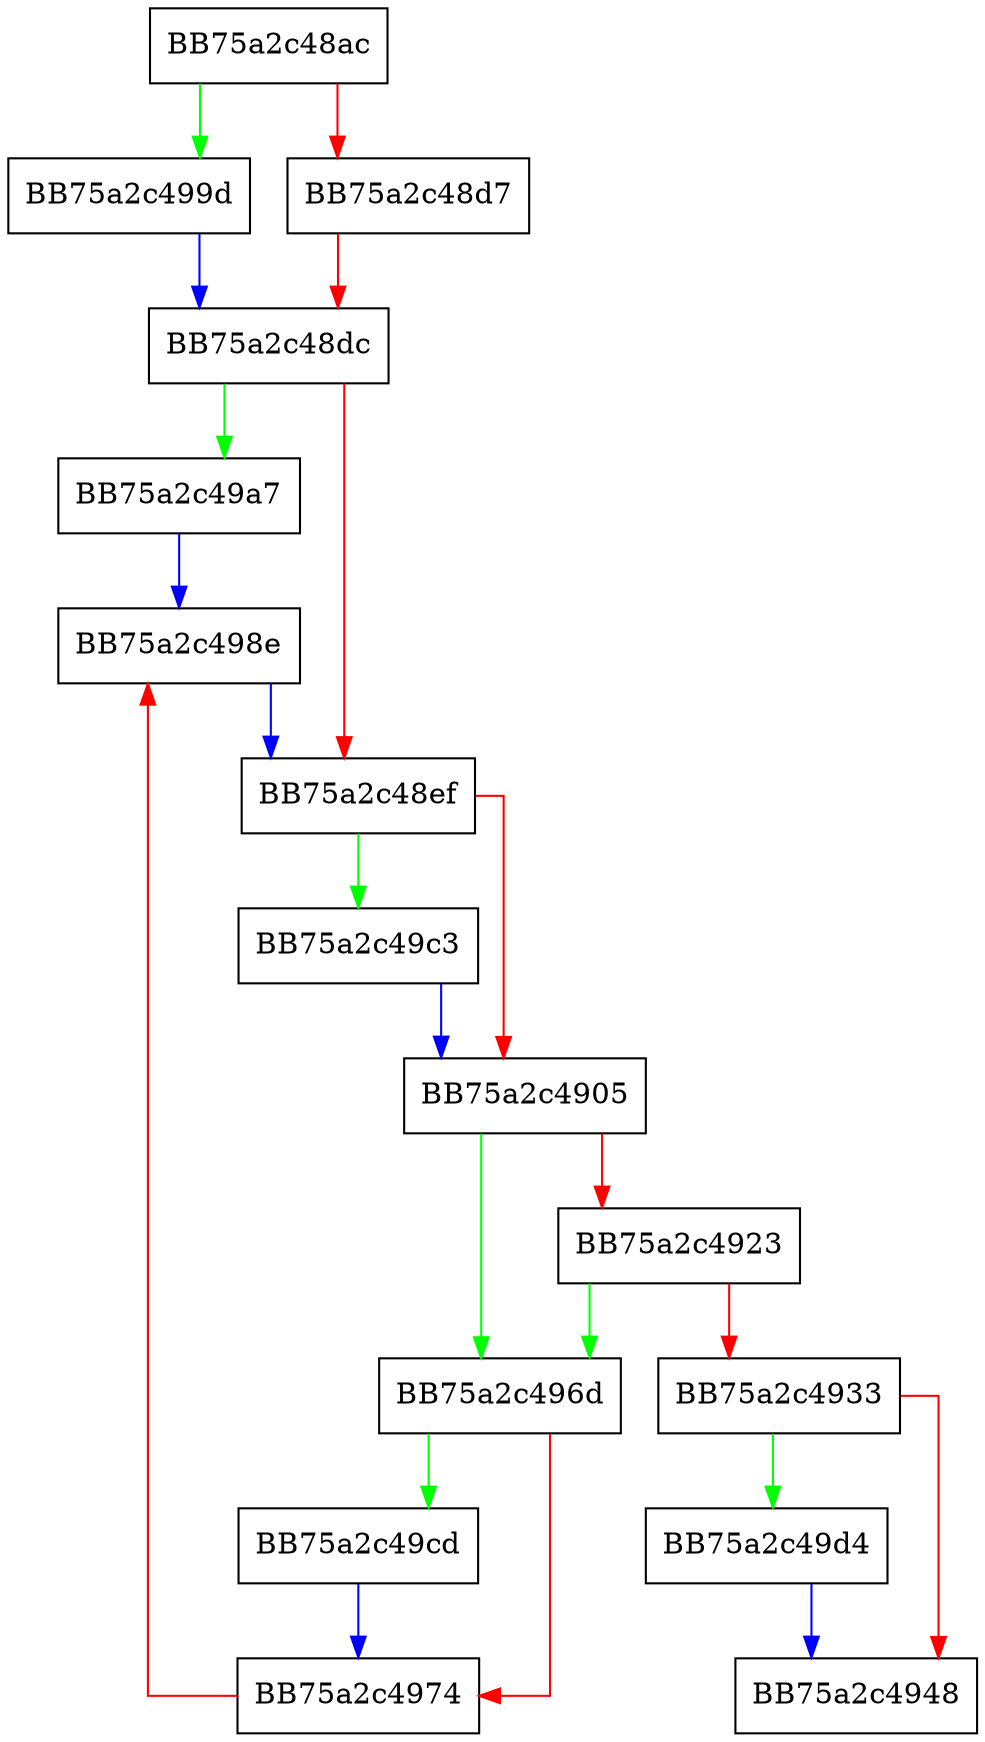 digraph allocate {
  node [shape="box"];
  graph [splines=ortho];
  BB75a2c48ac -> BB75a2c499d [color="green"];
  BB75a2c48ac -> BB75a2c48d7 [color="red"];
  BB75a2c48d7 -> BB75a2c48dc [color="red"];
  BB75a2c48dc -> BB75a2c49a7 [color="green"];
  BB75a2c48dc -> BB75a2c48ef [color="red"];
  BB75a2c48ef -> BB75a2c49c3 [color="green"];
  BB75a2c48ef -> BB75a2c4905 [color="red"];
  BB75a2c4905 -> BB75a2c496d [color="green"];
  BB75a2c4905 -> BB75a2c4923 [color="red"];
  BB75a2c4923 -> BB75a2c496d [color="green"];
  BB75a2c4923 -> BB75a2c4933 [color="red"];
  BB75a2c4933 -> BB75a2c49d4 [color="green"];
  BB75a2c4933 -> BB75a2c4948 [color="red"];
  BB75a2c496d -> BB75a2c49cd [color="green"];
  BB75a2c496d -> BB75a2c4974 [color="red"];
  BB75a2c4974 -> BB75a2c498e [color="red"];
  BB75a2c498e -> BB75a2c48ef [color="blue"];
  BB75a2c499d -> BB75a2c48dc [color="blue"];
  BB75a2c49a7 -> BB75a2c498e [color="blue"];
  BB75a2c49c3 -> BB75a2c4905 [color="blue"];
  BB75a2c49cd -> BB75a2c4974 [color="blue"];
  BB75a2c49d4 -> BB75a2c4948 [color="blue"];
}